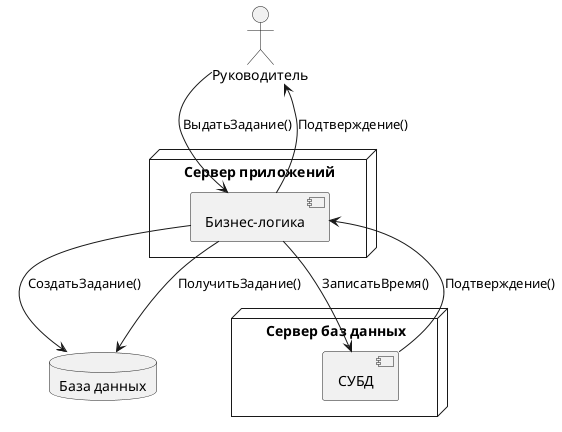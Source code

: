 @startuml
!define DEV_MODE true

skinparam monochrome true

!if DEV_MODE
  actor Руководитель as User
!else
  boundary "Веб-интерфейс" as User
!endif

database "База данных" as Database

node "Сервер приложений" as AppServer {
  component "Бизнес-логика" as BusinessLogic
}

node "Сервер баз данных" as DbServer {
  component "СУБД" as DbComponent
}

User --> BusinessLogic: ВыдатьЗадание()
BusinessLogic --> Database: СоздатьЗадание()
BusinessLogic --> Database: ПолучитьЗадание()
BusinessLogic --> DbComponent: ЗаписатьВремя()
DbComponent --> BusinessLogic: Подтверждение()
BusinessLogic --> User: Подтверждение()
@enduml
